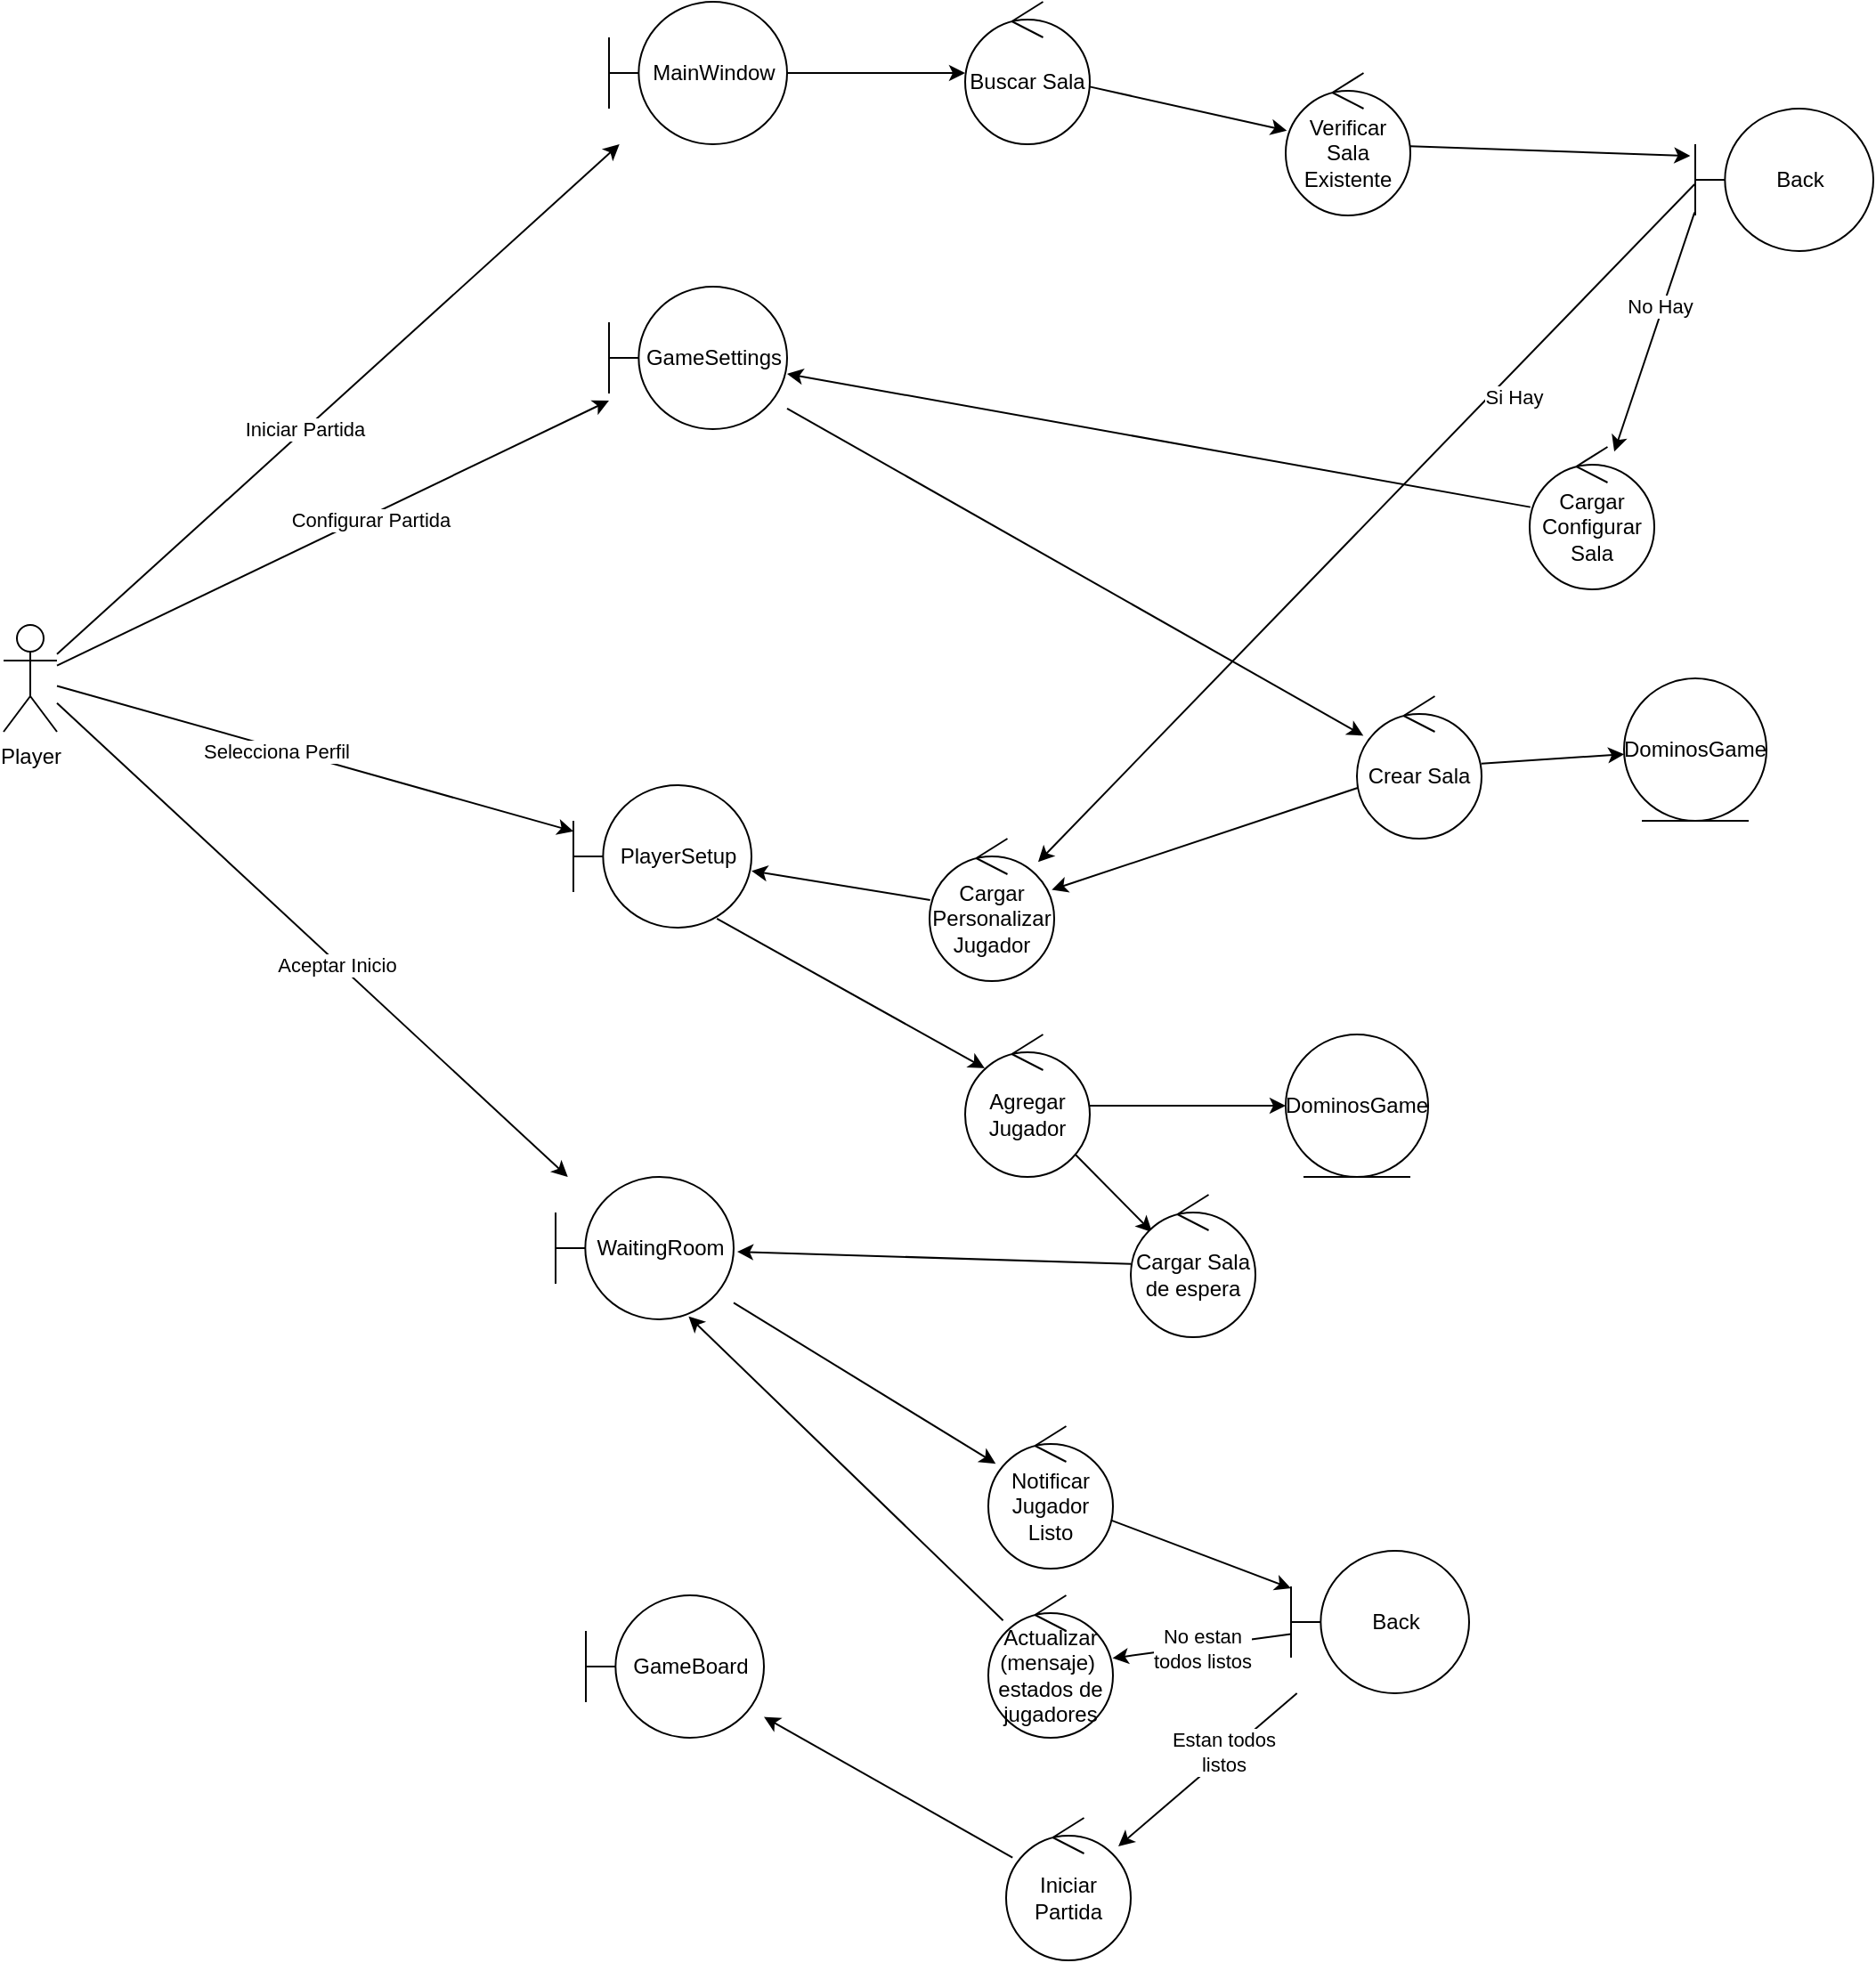 <mxfile version="20.3.0" type="device" pages="3"><diagram id="0Bi7CTRF6GSXaIUtoh6C" name="Robustness"><mxGraphModel dx="1865" dy="641" grid="1" gridSize="10" guides="1" tooltips="1" connect="1" arrows="1" fold="1" page="1" pageScale="1" pageWidth="827" pageHeight="1169" math="0" shadow="0"><root><mxCell id="0"/><mxCell id="1" parent="0"/><mxCell id="qLLj5Q0ZpECmqYYreIh2-20" style="edgeStyle=none;rounded=0;orthogonalLoop=1;jettySize=auto;html=1;" parent="1" source="qLLj5Q0ZpECmqYYreIh2-1" target="qLLj5Q0ZpECmqYYreIh2-2" edge="1"><mxGeometry relative="1" as="geometry"/></mxCell><mxCell id="qLLj5Q0ZpECmqYYreIh2-21" value="Iniciar Partida" style="edgeLabel;html=1;align=center;verticalAlign=middle;resizable=0;points=[];" parent="qLLj5Q0ZpECmqYYreIh2-20" vertex="1" connectable="0"><mxGeometry x="-0.119" y="1" relative="1" as="geometry"><mxPoint as="offset"/></mxGeometry></mxCell><mxCell id="qLLj5Q0ZpECmqYYreIh2-22" style="edgeStyle=none;rounded=0;orthogonalLoop=1;jettySize=auto;html=1;" parent="1" source="qLLj5Q0ZpECmqYYreIh2-1" target="qLLj5Q0ZpECmqYYreIh2-16" edge="1"><mxGeometry relative="1" as="geometry"/></mxCell><mxCell id="qLLj5Q0ZpECmqYYreIh2-23" value="Aceptar Inicio" style="edgeLabel;html=1;align=center;verticalAlign=middle;resizable=0;points=[];" parent="qLLj5Q0ZpECmqYYreIh2-22" vertex="1" connectable="0"><mxGeometry x="0.097" y="-1" relative="1" as="geometry"><mxPoint as="offset"/></mxGeometry></mxCell><mxCell id="qLLj5Q0ZpECmqYYreIh2-39" style="edgeStyle=none;rounded=0;orthogonalLoop=1;jettySize=auto;html=1;" parent="1" source="qLLj5Q0ZpECmqYYreIh2-1" target="qLLj5Q0ZpECmqYYreIh2-37" edge="1"><mxGeometry relative="1" as="geometry"/></mxCell><mxCell id="qLLj5Q0ZpECmqYYreIh2-41" value="Configurar Partida" style="edgeLabel;html=1;align=center;verticalAlign=middle;resizable=0;points=[];" parent="qLLj5Q0ZpECmqYYreIh2-39" vertex="1" connectable="0"><mxGeometry x="0.129" y="-2" relative="1" as="geometry"><mxPoint as="offset"/></mxGeometry></mxCell><mxCell id="qLLj5Q0ZpECmqYYreIh2-50" style="edgeStyle=none;rounded=0;orthogonalLoop=1;jettySize=auto;html=1;" parent="1" source="qLLj5Q0ZpECmqYYreIh2-1" target="qLLj5Q0ZpECmqYYreIh2-47" edge="1"><mxGeometry relative="1" as="geometry"/></mxCell><mxCell id="qLLj5Q0ZpECmqYYreIh2-51" value="Selecciona Perfil" style="edgeLabel;html=1;align=center;verticalAlign=middle;resizable=0;points=[];" parent="qLLj5Q0ZpECmqYYreIh2-50" vertex="1" connectable="0"><mxGeometry x="-0.15" y="-3" relative="1" as="geometry"><mxPoint y="-1" as="offset"/></mxGeometry></mxCell><mxCell id="qLLj5Q0ZpECmqYYreIh2-1" value="Player" style="shape=umlActor;verticalLabelPosition=bottom;verticalAlign=top;html=1;" parent="1" vertex="1"><mxGeometry x="-30" y="440" width="30" height="60" as="geometry"/></mxCell><mxCell id="qLLj5Q0ZpECmqYYreIh2-4" style="edgeStyle=orthogonalEdgeStyle;rounded=0;orthogonalLoop=1;jettySize=auto;html=1;" parent="1" source="qLLj5Q0ZpECmqYYreIh2-2" target="qLLj5Q0ZpECmqYYreIh2-3" edge="1"><mxGeometry relative="1" as="geometry"/></mxCell><mxCell id="qLLj5Q0ZpECmqYYreIh2-2" value="MainWindow" style="shape=umlBoundary;whiteSpace=wrap;html=1;" parent="1" vertex="1"><mxGeometry x="310" y="90" width="100" height="80" as="geometry"/></mxCell><mxCell id="qLLj5Q0ZpECmqYYreIh2-6" style="rounded=0;orthogonalLoop=1;jettySize=auto;html=1;" parent="1" source="qLLj5Q0ZpECmqYYreIh2-3" target="qLLj5Q0ZpECmqYYreIh2-5" edge="1"><mxGeometry relative="1" as="geometry"/></mxCell><mxCell id="qLLj5Q0ZpECmqYYreIh2-3" value="Buscar Sala" style="ellipse;shape=umlControl;whiteSpace=wrap;html=1;" parent="1" vertex="1"><mxGeometry x="510" y="90" width="70" height="80" as="geometry"/></mxCell><mxCell id="qLLj5Q0ZpECmqYYreIh2-9" style="edgeStyle=none;rounded=0;orthogonalLoop=1;jettySize=auto;html=1;exitX=-0.004;exitY=0.729;exitDx=0;exitDy=0;exitPerimeter=0;" parent="1" source="12L7EUgiC9F9qhEWgR2w-1" target="qLLj5Q0ZpECmqYYreIh2-8" edge="1"><mxGeometry relative="1" as="geometry"/></mxCell><mxCell id="qLLj5Q0ZpECmqYYreIh2-10" value="No Hay" style="edgeLabel;html=1;align=center;verticalAlign=middle;resizable=0;points=[];" parent="qLLj5Q0ZpECmqYYreIh2-9" vertex="1" connectable="0"><mxGeometry x="-0.207" y="-2" relative="1" as="geometry"><mxPoint as="offset"/></mxGeometry></mxCell><mxCell id="qLLj5Q0ZpECmqYYreIh2-12" style="edgeStyle=none;rounded=0;orthogonalLoop=1;jettySize=auto;html=1;exitX=-0.004;exitY=0.531;exitDx=0;exitDy=0;exitPerimeter=0;" parent="1" source="12L7EUgiC9F9qhEWgR2w-1" target="qLLj5Q0ZpECmqYYreIh2-15" edge="1"><mxGeometry relative="1" as="geometry"><mxPoint x="624.995" y="368.189" as="targetPoint"/></mxGeometry></mxCell><mxCell id="qLLj5Q0ZpECmqYYreIh2-13" value="Si Hay" style="edgeLabel;html=1;align=center;verticalAlign=middle;resizable=0;points=[];" parent="qLLj5Q0ZpECmqYYreIh2-12" vertex="1" connectable="0"><mxGeometry x="-0.232" y="2" relative="1" as="geometry"><mxPoint x="38" y="-28" as="offset"/></mxGeometry></mxCell><mxCell id="12L7EUgiC9F9qhEWgR2w-2" style="rounded=0;orthogonalLoop=1;jettySize=auto;html=1;entryX=-0.028;entryY=0.332;entryDx=0;entryDy=0;entryPerimeter=0;" parent="1" source="qLLj5Q0ZpECmqYYreIh2-5" target="12L7EUgiC9F9qhEWgR2w-1" edge="1"><mxGeometry relative="1" as="geometry"/></mxCell><mxCell id="qLLj5Q0ZpECmqYYreIh2-5" value="Verificar Sala Existente" style="ellipse;shape=umlControl;whiteSpace=wrap;html=1;" parent="1" vertex="1"><mxGeometry x="690" y="130" width="70" height="80" as="geometry"/></mxCell><mxCell id="qLLj5Q0ZpECmqYYreIh2-38" style="edgeStyle=none;rounded=0;orthogonalLoop=1;jettySize=auto;html=1;" parent="1" source="qLLj5Q0ZpECmqYYreIh2-8" target="qLLj5Q0ZpECmqYYreIh2-37" edge="1"><mxGeometry relative="1" as="geometry"/></mxCell><mxCell id="qLLj5Q0ZpECmqYYreIh2-8" value="Cargar Configurar Sala" style="ellipse;shape=umlControl;whiteSpace=wrap;html=1;" parent="1" vertex="1"><mxGeometry x="827" y="340" width="70" height="80" as="geometry"/></mxCell><mxCell id="qLLj5Q0ZpECmqYYreIh2-18" style="edgeStyle=none;rounded=0;orthogonalLoop=1;jettySize=auto;html=1;" parent="1" source="qLLj5Q0ZpECmqYYreIh2-15" target="qLLj5Q0ZpECmqYYreIh2-47" edge="1"><mxGeometry relative="1" as="geometry"/></mxCell><mxCell id="qLLj5Q0ZpECmqYYreIh2-15" value="Cargar Personalizar Jugador" style="ellipse;shape=umlControl;whiteSpace=wrap;html=1;" parent="1" vertex="1"><mxGeometry x="490" y="560" width="70" height="80" as="geometry"/></mxCell><mxCell id="qLLj5Q0ZpECmqYYreIh2-24" style="edgeStyle=none;rounded=0;orthogonalLoop=1;jettySize=auto;html=1;" parent="1" source="qLLj5Q0ZpECmqYYreIh2-16" target="qLLj5Q0ZpECmqYYreIh2-19" edge="1"><mxGeometry relative="1" as="geometry"/></mxCell><mxCell id="qLLj5Q0ZpECmqYYreIh2-16" value="WaitingRoom" style="shape=umlBoundary;whiteSpace=wrap;html=1;" parent="1" vertex="1"><mxGeometry x="280" y="750" width="100" height="80" as="geometry"/></mxCell><mxCell id="qLLj5Q0ZpECmqYYreIh2-27" style="edgeStyle=none;rounded=0;orthogonalLoop=1;jettySize=auto;html=1;" parent="1" source="qLLj5Q0ZpECmqYYreIh2-19" target="qLLj5Q0ZpECmqYYreIh2-26" edge="1"><mxGeometry relative="1" as="geometry"/></mxCell><mxCell id="qLLj5Q0ZpECmqYYreIh2-19" value="Notificar Jugador Listo" style="ellipse;shape=umlControl;whiteSpace=wrap;html=1;" parent="1" vertex="1"><mxGeometry x="523" y="890" width="70" height="80" as="geometry"/></mxCell><mxCell id="qLLj5Q0ZpECmqYYreIh2-29" style="edgeStyle=none;rounded=0;orthogonalLoop=1;jettySize=auto;html=1;" parent="1" source="qLLj5Q0ZpECmqYYreIh2-26" target="qLLj5Q0ZpECmqYYreIh2-28" edge="1"><mxGeometry relative="1" as="geometry"/></mxCell><mxCell id="qLLj5Q0ZpECmqYYreIh2-30" value="No estan &lt;br&gt;todos listos" style="edgeLabel;html=1;align=center;verticalAlign=middle;resizable=0;points=[];" parent="qLLj5Q0ZpECmqYYreIh2-29" vertex="1" connectable="0"><mxGeometry x="0.202" y="3" relative="1" as="geometry"><mxPoint x="10" y="-3" as="offset"/></mxGeometry></mxCell><mxCell id="qLLj5Q0ZpECmqYYreIh2-32" style="edgeStyle=none;rounded=0;orthogonalLoop=1;jettySize=auto;html=1;" parent="1" source="qLLj5Q0ZpECmqYYreIh2-26" target="qLLj5Q0ZpECmqYYreIh2-31" edge="1"><mxGeometry relative="1" as="geometry"/></mxCell><mxCell id="qLLj5Q0ZpECmqYYreIh2-46" value="Estan todos &lt;br&gt;listos" style="edgeLabel;html=1;align=center;verticalAlign=middle;resizable=0;points=[];" parent="qLLj5Q0ZpECmqYYreIh2-32" vertex="1" connectable="0"><mxGeometry x="-0.203" y="-2" relative="1" as="geometry"><mxPoint as="offset"/></mxGeometry></mxCell><mxCell id="qLLj5Q0ZpECmqYYreIh2-26" value="Back" style="shape=umlBoundary;whiteSpace=wrap;html=1;" parent="1" vertex="1"><mxGeometry x="693" y="960" width="100" height="80" as="geometry"/></mxCell><mxCell id="qLLj5Q0ZpECmqYYreIh2-33" style="edgeStyle=none;rounded=0;orthogonalLoop=1;jettySize=auto;html=1;entryX=0.747;entryY=0.979;entryDx=0;entryDy=0;entryPerimeter=0;" parent="1" source="qLLj5Q0ZpECmqYYreIh2-28" target="qLLj5Q0ZpECmqYYreIh2-16" edge="1"><mxGeometry relative="1" as="geometry"/></mxCell><mxCell id="qLLj5Q0ZpECmqYYreIh2-28" value="Actualizar (mensaje)&amp;nbsp; estados de jugadores" style="ellipse;shape=umlControl;whiteSpace=wrap;html=1;" parent="1" vertex="1"><mxGeometry x="523" y="985" width="70" height="80" as="geometry"/></mxCell><mxCell id="qLLj5Q0ZpECmqYYreIh2-35" style="edgeStyle=none;rounded=0;orthogonalLoop=1;jettySize=auto;html=1;" parent="1" source="qLLj5Q0ZpECmqYYreIh2-31" target="qLLj5Q0ZpECmqYYreIh2-34" edge="1"><mxGeometry relative="1" as="geometry"/></mxCell><mxCell id="qLLj5Q0ZpECmqYYreIh2-31" value="Iniciar Partida" style="ellipse;shape=umlControl;whiteSpace=wrap;html=1;" parent="1" vertex="1"><mxGeometry x="533" y="1110" width="70" height="80" as="geometry"/></mxCell><mxCell id="qLLj5Q0ZpECmqYYreIh2-34" value="GameBoard" style="shape=umlBoundary;whiteSpace=wrap;html=1;" parent="1" vertex="1"><mxGeometry x="297" y="985" width="100" height="80" as="geometry"/></mxCell><mxCell id="qLLj5Q0ZpECmqYYreIh2-44" style="edgeStyle=none;rounded=0;orthogonalLoop=1;jettySize=auto;html=1;" parent="1" source="qLLj5Q0ZpECmqYYreIh2-37" target="qLLj5Q0ZpECmqYYreIh2-42" edge="1"><mxGeometry relative="1" as="geometry"/></mxCell><mxCell id="qLLj5Q0ZpECmqYYreIh2-37" value="GameSettings" style="shape=umlBoundary;whiteSpace=wrap;html=1;" parent="1" vertex="1"><mxGeometry x="310" y="250" width="100" height="80" as="geometry"/></mxCell><mxCell id="qLLj5Q0ZpECmqYYreIh2-45" style="edgeStyle=none;rounded=0;orthogonalLoop=1;jettySize=auto;html=1;" parent="1" source="qLLj5Q0ZpECmqYYreIh2-42" target="qLLj5Q0ZpECmqYYreIh2-15" edge="1"><mxGeometry relative="1" as="geometry"/></mxCell><mxCell id="12L7EUgiC9F9qhEWgR2w-4" style="edgeStyle=none;rounded=0;orthogonalLoop=1;jettySize=auto;html=1;" parent="1" source="qLLj5Q0ZpECmqYYreIh2-42" target="12L7EUgiC9F9qhEWgR2w-3" edge="1"><mxGeometry relative="1" as="geometry"/></mxCell><mxCell id="qLLj5Q0ZpECmqYYreIh2-42" value="Crear Sala" style="ellipse;shape=umlControl;whiteSpace=wrap;html=1;" parent="1" vertex="1"><mxGeometry x="730" y="480" width="70" height="80" as="geometry"/></mxCell><mxCell id="12L7EUgiC9F9qhEWgR2w-5" style="edgeStyle=none;rounded=0;orthogonalLoop=1;jettySize=auto;html=1;exitX=0.806;exitY=0.936;exitDx=0;exitDy=0;exitPerimeter=0;entryX=0.157;entryY=0.237;entryDx=0;entryDy=0;entryPerimeter=0;" parent="1" source="qLLj5Q0ZpECmqYYreIh2-47" target="qLLj5Q0ZpECmqYYreIh2-49" edge="1"><mxGeometry relative="1" as="geometry"/></mxCell><mxCell id="qLLj5Q0ZpECmqYYreIh2-47" value="PlayerSetup" style="shape=umlBoundary;whiteSpace=wrap;html=1;" parent="1" vertex="1"><mxGeometry x="290" y="530" width="100" height="80" as="geometry"/></mxCell><mxCell id="12L7EUgiC9F9qhEWgR2w-8" style="edgeStyle=none;rounded=0;orthogonalLoop=1;jettySize=auto;html=1;" parent="1" source="qLLj5Q0ZpECmqYYreIh2-49" target="12L7EUgiC9F9qhEWgR2w-7" edge="1"><mxGeometry relative="1" as="geometry"/></mxCell><mxCell id="12L7EUgiC9F9qhEWgR2w-14" style="edgeStyle=none;rounded=0;orthogonalLoop=1;jettySize=auto;html=1;entryX=0.171;entryY=0.263;entryDx=0;entryDy=0;entryPerimeter=0;" parent="1" source="qLLj5Q0ZpECmqYYreIh2-49" target="12L7EUgiC9F9qhEWgR2w-13" edge="1"><mxGeometry relative="1" as="geometry"/></mxCell><mxCell id="qLLj5Q0ZpECmqYYreIh2-49" value="Agregar Jugador" style="ellipse;shape=umlControl;whiteSpace=wrap;html=1;" parent="1" vertex="1"><mxGeometry x="510" y="670" width="70" height="80" as="geometry"/></mxCell><mxCell id="12L7EUgiC9F9qhEWgR2w-1" value="Back" style="shape=umlBoundary;whiteSpace=wrap;html=1;" parent="1" vertex="1"><mxGeometry x="920" y="150" width="100" height="80" as="geometry"/></mxCell><mxCell id="12L7EUgiC9F9qhEWgR2w-3" value="DominosGame" style="ellipse;shape=umlEntity;whiteSpace=wrap;html=1;" parent="1" vertex="1"><mxGeometry x="880" y="470" width="80" height="80" as="geometry"/></mxCell><mxCell id="12L7EUgiC9F9qhEWgR2w-7" value="DominosGame" style="ellipse;shape=umlEntity;whiteSpace=wrap;html=1;" parent="1" vertex="1"><mxGeometry x="690" y="670" width="80" height="80" as="geometry"/></mxCell><mxCell id="12L7EUgiC9F9qhEWgR2w-15" style="edgeStyle=none;rounded=0;orthogonalLoop=1;jettySize=auto;html=1;entryX=1.02;entryY=0.525;entryDx=0;entryDy=0;entryPerimeter=0;" parent="1" source="12L7EUgiC9F9qhEWgR2w-13" target="qLLj5Q0ZpECmqYYreIh2-16" edge="1"><mxGeometry relative="1" as="geometry"/></mxCell><mxCell id="12L7EUgiC9F9qhEWgR2w-13" value="Cargar Sala de espera" style="ellipse;shape=umlControl;whiteSpace=wrap;html=1;" parent="1" vertex="1"><mxGeometry x="603" y="760" width="70" height="80" as="geometry"/></mxCell></root></mxGraphModel></diagram><diagram id="LcrK1n9GMQ9dFjFgRrqy" name="Sequence"><mxGraphModel dx="2048" dy="754" grid="1" gridSize="10" guides="1" tooltips="1" connect="1" arrows="1" fold="1" page="1" pageScale="1" pageWidth="827" pageHeight="1169" math="0" shadow="0"><root><mxCell id="0"/><mxCell id="1" parent="0"/><mxCell id="yrjRkHcXBA2iVyuiER8K-2" value="Player" style="shape=umlLifeline;participant=umlActor;perimeter=lifelinePerimeter;whiteSpace=wrap;html=1;container=1;collapsible=0;recursiveResize=0;verticalAlign=top;spacingTop=36;outlineConnect=0;" parent="1" vertex="1"><mxGeometry x="150" y="200" width="20" height="1220" as="geometry"/></mxCell><mxCell id="bK1miiqYcinVP7si-JW_-10" value="" style="html=1;points=[];perimeter=orthogonalPerimeter;" parent="yrjRkHcXBA2iVyuiER8K-2" vertex="1"><mxGeometry x="5" y="80" width="10" height="1050" as="geometry"/></mxCell><mxCell id="yrjRkHcXBA2iVyuiER8K-3" value="GUI" style="shape=umlLifeline;perimeter=lifelinePerimeter;whiteSpace=wrap;html=1;container=1;collapsible=0;recursiveResize=0;outlineConnect=0;" parent="1" vertex="1"><mxGeometry x="364" y="200" width="100" height="1280" as="geometry"/></mxCell><mxCell id="8Mfl2QAm0J1KywE6vaEX-1" value="" style="html=1;points=[];perimeter=orthogonalPerimeter;" parent="yrjRkHcXBA2iVyuiER8K-3" vertex="1"><mxGeometry x="45" y="80" width="10" height="1180" as="geometry"/></mxCell><mxCell id="9kB67B1A2491HjJSlRl9-5" value="" style="html=1;verticalAlign=bottom;endArrow=block;rounded=0;entryX=-0.01;entryY=0.001;entryDx=0;entryDy=0;entryPerimeter=0;" edge="1" parent="yrjRkHcXBA2iVyuiER8K-3"><mxGeometry width="80" relative="1" as="geometry"><mxPoint x="55" y="990" as="sourcePoint"/><mxPoint x="239.9" y="990.21" as="targetPoint"/></mxGeometry></mxCell><mxCell id="9kB67B1A2491HjJSlRl9-6" value="toggleReadyStatus()" style="edgeLabel;html=1;align=center;verticalAlign=middle;resizable=0;points=[];" vertex="1" connectable="0" parent="9kB67B1A2491HjJSlRl9-5"><mxGeometry x="-0.113" relative="1" as="geometry"><mxPoint x="8" y="-10" as="offset"/></mxGeometry></mxCell><mxCell id="9kB67B1A2491HjJSlRl9-23" value="" style="html=1;points=[];perimeter=orthogonalPerimeter;" vertex="1" parent="yrjRkHcXBA2iVyuiER8K-3"><mxGeometry x="51" y="1130" width="10" height="70" as="geometry"/></mxCell><mxCell id="9kB67B1A2491HjJSlRl9-24" value="displayBoardView()" style="edgeStyle=orthogonalEdgeStyle;html=1;align=left;spacingLeft=2;endArrow=block;rounded=0;entryX=1;entryY=0;" edge="1" target="9kB67B1A2491HjJSlRl9-23" parent="yrjRkHcXBA2iVyuiER8K-3"><mxGeometry relative="1" as="geometry"><mxPoint x="56" y="1110" as="sourcePoint"/><Array as="points"><mxPoint x="86" y="1110"/></Array></mxGeometry></mxCell><mxCell id="8Mfl2QAm0J1KywE6vaEX-2" value="" style="html=1;verticalAlign=bottom;startArrow=oval;endArrow=block;startSize=8;rounded=0;entryX=0.1;entryY=0.038;entryDx=0;entryDy=0;entryPerimeter=0;" parent="1" edge="1"><mxGeometry relative="1" as="geometry"><mxPoint x="160.024" y="290.84" as="sourcePoint"/><mxPoint x="410.0" y="290.84" as="targetPoint"/></mxGeometry></mxCell><mxCell id="8Mfl2QAm0J1KywE6vaEX-3" value="Presenter" style="shape=umlLifeline;perimeter=lifelinePerimeter;whiteSpace=wrap;html=1;container=1;collapsible=0;recursiveResize=0;outlineConnect=0;" parent="1" vertex="1"><mxGeometry x="560" y="200" width="100" height="1290" as="geometry"/></mxCell><mxCell id="8Mfl2QAm0J1KywE6vaEX-4" value="" style="html=1;points=[];perimeter=orthogonalPerimeter;" parent="8Mfl2QAm0J1KywE6vaEX-3" vertex="1"><mxGeometry x="45" y="100" width="10" height="520" as="geometry"/></mxCell><mxCell id="uLCw17-3PaXM2geW4KJQ-1" value="" style="html=1;points=[];perimeter=orthogonalPerimeter;" parent="8Mfl2QAm0J1KywE6vaEX-3" vertex="1"><mxGeometry x="50" y="245" width="10" height="40" as="geometry"/></mxCell><mxCell id="uLCw17-3PaXM2geW4KJQ-2" value="getTieneJugadores(dominoGame)" style="edgeStyle=orthogonalEdgeStyle;html=1;align=left;spacingLeft=2;endArrow=block;rounded=0;entryX=1;entryY=0;" parent="8Mfl2QAm0J1KywE6vaEX-3" target="uLCw17-3PaXM2geW4KJQ-1" edge="1"><mxGeometry relative="1" as="geometry"><mxPoint x="55" y="225" as="sourcePoint"/><Array as="points"><mxPoint x="85" y="225"/></Array></mxGeometry></mxCell><mxCell id="jvDEliKysk0p1YUfKdS2-2" value="" style="html=1;points=[];perimeter=orthogonalPerimeter;" parent="8Mfl2QAm0J1KywE6vaEX-3" vertex="1"><mxGeometry x="45" y="650" width="10" height="190" as="geometry"/></mxCell><mxCell id="jvDEliKysk0p1YUfKdS2-6" value="" style="html=1;verticalAlign=bottom;endArrow=block;rounded=0;entryX=-0.076;entryY=0.01;entryDx=0;entryDy=0;entryPerimeter=0;" parent="8Mfl2QAm0J1KywE6vaEX-3" edge="1"><mxGeometry width="80" relative="1" as="geometry"><mxPoint x="55" y="670.0" as="sourcePoint"/><mxPoint x="234.24" y="670.0" as="targetPoint"/></mxGeometry></mxCell><mxCell id="jvDEliKysk0p1YUfKdS2-7" value="createPlayer(player)" style="edgeLabel;html=1;align=center;verticalAlign=middle;resizable=0;points=[];" parent="jvDEliKysk0p1YUfKdS2-6" vertex="1" connectable="0"><mxGeometry x="-0.113" relative="1" as="geometry"><mxPoint x="8" y="-10" as="offset"/></mxGeometry></mxCell><mxCell id="9kB67B1A2491HjJSlRl9-2" value="" style="html=1;points=[];perimeter=orthogonalPerimeter;" vertex="1" parent="8Mfl2QAm0J1KywE6vaEX-3"><mxGeometry x="45" y="980" width="10" height="40" as="geometry"/></mxCell><mxCell id="8Mfl2QAm0J1KywE6vaEX-5" value="" style="html=1;verticalAlign=bottom;endArrow=block;rounded=0;entryX=-0.01;entryY=0.001;entryDx=0;entryDy=0;entryPerimeter=0;" parent="1" target="8Mfl2QAm0J1KywE6vaEX-4" edge="1"><mxGeometry width="80" relative="1" as="geometry"><mxPoint x="420" y="300" as="sourcePoint"/><mxPoint x="570" y="310" as="targetPoint"/></mxGeometry></mxCell><mxCell id="8Mfl2QAm0J1KywE6vaEX-8" value="createDominoGame()" style="edgeLabel;html=1;align=center;verticalAlign=middle;resizable=0;points=[];" parent="8Mfl2QAm0J1KywE6vaEX-5" vertex="1" connectable="0"><mxGeometry x="-0.113" relative="1" as="geometry"><mxPoint x="8" y="-10" as="offset"/></mxGeometry></mxCell><mxCell id="8Mfl2QAm0J1KywE6vaEX-6" value="&lt;span style=&quot;font-size: 11px; background-color: rgb(255, 255, 255);&quot;&gt;btnCrearPartidaActionPerformed()&lt;/span&gt;" style="text;html=1;align=center;verticalAlign=middle;resizable=0;points=[];autosize=1;strokeColor=none;fillColor=none;" parent="1" vertex="1"><mxGeometry x="185" y="260" width="190" height="30" as="geometry"/></mxCell><mxCell id="rXYHfUGQXYF6NUwqy_eY-1" value="Model" style="shape=umlLifeline;perimeter=lifelinePerimeter;whiteSpace=wrap;html=1;container=1;collapsible=0;recursiveResize=0;outlineConnect=0;" parent="1" vertex="1"><mxGeometry x="750" y="200" width="100" height="1260" as="geometry"/></mxCell><mxCell id="rXYHfUGQXYF6NUwqy_eY-2" value="" style="html=1;points=[];perimeter=orthogonalPerimeter;" parent="rXYHfUGQXYF6NUwqy_eY-1" vertex="1"><mxGeometry x="45" y="120" width="10" height="100" as="geometry"/></mxCell><mxCell id="jvDEliKysk0p1YUfKdS2-5" value="" style="html=1;points=[];perimeter=orthogonalPerimeter;" parent="rXYHfUGQXYF6NUwqy_eY-1" vertex="1"><mxGeometry x="45" y="670" width="10" height="40" as="geometry"/></mxCell><mxCell id="9kB67B1A2491HjJSlRl9-7" value="" style="html=1;points=[];perimeter=orthogonalPerimeter;" vertex="1" parent="rXYHfUGQXYF6NUwqy_eY-1"><mxGeometry x="45" y="990" width="10" height="40" as="geometry"/></mxCell><mxCell id="rXYHfUGQXYF6NUwqy_eY-3" value="" style="html=1;verticalAlign=bottom;endArrow=block;rounded=0;entryX=-0.076;entryY=0.01;entryDx=0;entryDy=0;entryPerimeter=0;" parent="1" source="8Mfl2QAm0J1KywE6vaEX-4" target="rXYHfUGQXYF6NUwqy_eY-2" edge="1"><mxGeometry width="80" relative="1" as="geometry"><mxPoint x="620" y="321" as="sourcePoint"/><mxPoint x="910" y="330" as="targetPoint"/></mxGeometry></mxCell><mxCell id="rXYHfUGQXYF6NUwqy_eY-4" value="createDominoGame()" style="edgeLabel;html=1;align=center;verticalAlign=middle;resizable=0;points=[];" parent="rXYHfUGQXYF6NUwqy_eY-3" vertex="1" connectable="0"><mxGeometry x="-0.113" relative="1" as="geometry"><mxPoint x="8" y="-10" as="offset"/></mxGeometry></mxCell><mxCell id="bK1miiqYcinVP7si-JW_-1" value="DominoGame" style="shape=umlLifeline;perimeter=lifelinePerimeter;whiteSpace=wrap;html=1;container=1;collapsible=0;recursiveResize=0;outlineConnect=0;" parent="1" vertex="1"><mxGeometry x="970" y="200" width="100" height="1190" as="geometry"/></mxCell><mxCell id="bK1miiqYcinVP7si-JW_-2" value="" style="html=1;points=[];perimeter=orthogonalPerimeter;" parent="bK1miiqYcinVP7si-JW_-1" vertex="1"><mxGeometry x="45" y="130" width="10" height="80" as="geometry"/></mxCell><mxCell id="bK1miiqYcinVP7si-JW_-6" value="" style="html=1;points=[];perimeter=orthogonalPerimeter;" parent="bK1miiqYcinVP7si-JW_-1" vertex="1"><mxGeometry x="50" y="160" width="10" height="40" as="geometry"/></mxCell><mxCell id="bK1miiqYcinVP7si-JW_-7" value="getInstance()" style="edgeStyle=orthogonalEdgeStyle;html=1;align=left;spacingLeft=2;endArrow=block;rounded=0;entryX=1;entryY=0;" parent="bK1miiqYcinVP7si-JW_-1" target="bK1miiqYcinVP7si-JW_-6" edge="1"><mxGeometry relative="1" as="geometry"><mxPoint x="55" y="140" as="sourcePoint"/><Array as="points"><mxPoint x="85" y="140"/></Array></mxGeometry></mxCell><mxCell id="1Dmcyc26xTFTCTDIIKyx-1" value="" style="html=1;points=[];perimeter=orthogonalPerimeter;" parent="bK1miiqYcinVP7si-JW_-1" vertex="1"><mxGeometry x="45" y="690" width="10" height="50" as="geometry"/></mxCell><mxCell id="bK1miiqYcinVP7si-JW_-3" value="" style="html=1;verticalAlign=bottom;endArrow=block;rounded=0;entryX=0;entryY=0.023;entryDx=0;entryDy=0;entryPerimeter=0;" parent="1" source="rXYHfUGQXYF6NUwqy_eY-2" target="bK1miiqYcinVP7si-JW_-2" edge="1"><mxGeometry width="80" relative="1" as="geometry"><mxPoint x="810" y="332" as="sourcePoint"/><mxPoint x="1000" y="340" as="targetPoint"/></mxGeometry></mxCell><mxCell id="bK1miiqYcinVP7si-JW_-4" value="crearPartida()" style="edgeLabel;html=1;align=center;verticalAlign=middle;resizable=0;points=[];" parent="bK1miiqYcinVP7si-JW_-3" vertex="1" connectable="0"><mxGeometry x="-0.113" relative="1" as="geometry"><mxPoint x="8" y="-10" as="offset"/></mxGeometry></mxCell><mxCell id="bK1miiqYcinVP7si-JW_-8" value="dominoGame" style="html=1;verticalAlign=bottom;endArrow=open;dashed=1;endSize=8;rounded=0;entryX=0.92;entryY=0.862;entryDx=0;entryDy=0;entryPerimeter=0;exitX=-0.16;exitY=0.958;exitDx=0;exitDy=0;exitPerimeter=0;" parent="1" edge="1"><mxGeometry relative="1" as="geometry"><mxPoint x="1013.4" y="403.64" as="sourcePoint"/><mxPoint x="804.2" y="403.2" as="targetPoint"/></mxGeometry></mxCell><mxCell id="bK1miiqYcinVP7si-JW_-9" value="dominoGame" style="html=1;verticalAlign=bottom;endArrow=open;dashed=1;endSize=8;rounded=0;" parent="1" source="rXYHfUGQXYF6NUwqy_eY-1" edge="1"><mxGeometry relative="1" as="geometry"><mxPoint x="764.9" y="410" as="sourcePoint"/><mxPoint x="620" y="410" as="targetPoint"/></mxGeometry></mxCell><mxCell id="uLCw17-3PaXM2geW4KJQ-4" value="alt" style="shape=umlFrame;whiteSpace=wrap;html=1;" parent="1" vertex="1"><mxGeometry x="260" y="510" width="380" height="290" as="geometry"/></mxCell><mxCell id="uLCw17-3PaXM2geW4KJQ-5" value="tieneJugadores" style="html=1;verticalAlign=bottom;endArrow=open;dashed=1;endSize=8;rounded=0;" parent="1" edge="1"><mxGeometry relative="1" as="geometry"><mxPoint x="602.36" y="500" as="sourcePoint"/><mxPoint x="419" y="500" as="targetPoint"/></mxGeometry></mxCell><mxCell id="uLCw17-3PaXM2geW4KJQ-7" value="" style="line;strokeWidth=1;fillColor=none;align=left;verticalAlign=middle;spacingTop=-1;spacingLeft=3;spacingRight=3;rotatable=0;labelPosition=right;points=[];portConstraint=eastwest;strokeColor=inherit;" parent="1" vertex="1"><mxGeometry x="260" y="640" width="370" height="8" as="geometry"/></mxCell><mxCell id="uLCw17-3PaXM2geW4KJQ-10" value="tieneJugadores == false" style="text;html=1;align=center;verticalAlign=middle;resizable=0;points=[];autosize=1;strokeColor=none;fillColor=none;" parent="1" vertex="1"><mxGeometry x="260" y="540" width="150" height="30" as="geometry"/></mxCell><mxCell id="uLCw17-3PaXM2geW4KJQ-12" value="displayConfigurationPanel()" style="edgeStyle=orthogonalEdgeStyle;html=1;align=left;spacingLeft=2;endArrow=block;rounded=0;entryX=1;entryY=0;" parent="1" edge="1" source="8Mfl2QAm0J1KywE6vaEX-4"><mxGeometry x="0.381" y="20" relative="1" as="geometry"><mxPoint x="419" y="530" as="sourcePoint"/><Array as="points"><mxPoint x="490" y="550"/><mxPoint x="490" y="550"/></Array><mxPoint x="424" y="550" as="targetPoint"/><mxPoint as="offset"/></mxGeometry></mxCell><mxCell id="uLCw17-3PaXM2geW4KJQ-13" value="mostrar frame configuraciones" style="html=1;verticalAlign=bottom;endArrow=open;dashed=1;endSize=8;rounded=0;" parent="1" edge="1"><mxGeometry relative="1" as="geometry"><mxPoint x="414.0" y="614.76" as="sourcePoint"/><mxPoint x="170" y="615" as="targetPoint"/></mxGeometry></mxCell><mxCell id="uLCw17-3PaXM2geW4KJQ-16" value="displayAvatarsPanel()" style="edgeStyle=orthogonalEdgeStyle;html=1;align=left;spacingLeft=2;endArrow=block;rounded=0;entryX=1;entryY=0;" parent="1" edge="1" source="8Mfl2QAm0J1KywE6vaEX-4"><mxGeometry x="0.271" y="16" relative="1" as="geometry"><mxPoint x="419" y="674" as="sourcePoint"/><Array as="points"><mxPoint x="490" y="694"/><mxPoint x="490" y="694"/></Array><mxPoint x="424" y="694" as="targetPoint"/><mxPoint as="offset"/></mxGeometry></mxCell><mxCell id="uLCw17-3PaXM2geW4KJQ-17" value="mostrar personalizar jugador" style="html=1;verticalAlign=bottom;endArrow=open;dashed=1;endSize=8;rounded=0;entryX=0.943;entryY=0.672;entryDx=0;entryDy=0;entryPerimeter=0;" parent="1" edge="1"><mxGeometry relative="1" as="geometry"><mxPoint x="413.57" y="750.0" as="sourcePoint"/><mxPoint x="164.0" y="751.24" as="targetPoint"/></mxGeometry></mxCell><mxCell id="jvDEliKysk0p1YUfKdS2-1" value="btnAceptarPersonalizacion()" style="html=1;verticalAlign=bottom;endArrow=block;rounded=0;entryX=-0.314;entryY=0.824;entryDx=0;entryDy=0;entryPerimeter=0;" parent="1" edge="1"><mxGeometry width="80" relative="1" as="geometry"><mxPoint x="164.024" y="842.8" as="sourcePoint"/><mxPoint x="409.86" y="842.8" as="targetPoint"/></mxGeometry></mxCell><mxCell id="jvDEliKysk0p1YUfKdS2-3" value="" style="html=1;verticalAlign=bottom;endArrow=block;rounded=0;entryX=-0.01;entryY=0.001;entryDx=0;entryDy=0;entryPerimeter=0;" parent="1" edge="1"><mxGeometry width="80" relative="1" as="geometry"><mxPoint x="420" y="858" as="sourcePoint"/><mxPoint x="604.9" y="858.21" as="targetPoint"/></mxGeometry></mxCell><mxCell id="jvDEliKysk0p1YUfKdS2-4" value="createPlayer(player)" style="edgeLabel;html=1;align=center;verticalAlign=middle;resizable=0;points=[];" parent="jvDEliKysk0p1YUfKdS2-3" vertex="1" connectable="0"><mxGeometry x="-0.113" relative="1" as="geometry"><mxPoint x="8" y="-10" as="offset"/></mxGeometry></mxCell><mxCell id="1Dmcyc26xTFTCTDIIKyx-2" value="" style="html=1;verticalAlign=bottom;endArrow=block;rounded=0;entryX=0;entryY=0.023;entryDx=0;entryDy=0;entryPerimeter=0;" parent="1" edge="1"><mxGeometry width="80" relative="1" as="geometry"><mxPoint x="805" y="889.0" as="sourcePoint"/><mxPoint x="1015" y="889.0" as="targetPoint"/></mxGeometry></mxCell><mxCell id="1Dmcyc26xTFTCTDIIKyx-3" value="createPlayer(player)" style="edgeLabel;html=1;align=center;verticalAlign=middle;resizable=0;points=[];" parent="1Dmcyc26xTFTCTDIIKyx-2" vertex="1" connectable="0"><mxGeometry x="-0.113" relative="1" as="geometry"><mxPoint x="8" y="-10" as="offset"/></mxGeometry></mxCell><mxCell id="SsKBuhIrtWS5T3bm6jAQ-5" value="cargar sala espera" style="html=1;verticalAlign=bottom;endArrow=open;dashed=1;endSize=8;rounded=0;entryX=0.943;entryY=0.672;entryDx=0;entryDy=0;entryPerimeter=0;" parent="1" edge="1"><mxGeometry relative="1" as="geometry"><mxPoint x="414.0" y="1070" as="sourcePoint"/><mxPoint x="164.43" y="1071.24" as="targetPoint"/></mxGeometry></mxCell><mxCell id="O93-oV7_fvBejZnO9iGX-1" value="Hay varias ventanas&lt;br&gt;getTieneJugadores deberia ser llamado al model&lt;br&gt;Del robustez, falta lo de notificar jugador listo&lt;br&gt;" style="whiteSpace=wrap;html=1;shape=mxgraph.basic.document;align=left;" parent="1" vertex="1"><mxGeometry x="-320" y="790" width="320" height="130" as="geometry"/></mxCell><mxCell id="SsKBuhIrtWS5T3bm6jAQ-4" value="displayLobbyPanel()" style="edgeStyle=orthogonalEdgeStyle;html=1;align=left;spacingLeft=2;endArrow=block;rounded=0;entryX=1;entryY=0;" parent="1" edge="1" source="jvDEliKysk0p1YUfKdS2-2"><mxGeometry x="0.16" y="10" relative="1" as="geometry"><mxPoint x="419" y="990" as="sourcePoint"/><Array as="points"><mxPoint x="480" y="1010"/><mxPoint x="480" y="1010"/></Array><mxPoint x="424" y="1010" as="targetPoint"/><mxPoint as="offset"/></mxGeometry></mxCell><mxCell id="9kB67B1A2491HjJSlRl9-1" value="btnPlayerReady()" style="html=1;verticalAlign=bottom;endArrow=block;rounded=0;entryX=-0.314;entryY=0.824;entryDx=0;entryDy=0;entryPerimeter=0;" edge="1" parent="1"><mxGeometry width="80" relative="1" as="geometry"><mxPoint x="164.164" y="1160" as="sourcePoint"/><mxPoint x="410.0" y="1160" as="targetPoint"/></mxGeometry></mxCell><mxCell id="9kB67B1A2491HjJSlRl9-8" value="" style="html=1;verticalAlign=bottom;endArrow=block;rounded=0;entryX=-0.076;entryY=0.01;entryDx=0;entryDy=0;entryPerimeter=0;" edge="1" parent="1"><mxGeometry width="80" relative="1" as="geometry"><mxPoint x="616" y="1200" as="sourcePoint"/><mxPoint x="795.24" y="1200" as="targetPoint"/></mxGeometry></mxCell><mxCell id="9kB67B1A2491HjJSlRl9-9" value="toggleReadyStatus()" style="edgeLabel;html=1;align=center;verticalAlign=middle;resizable=0;points=[];" vertex="1" connectable="0" parent="9kB67B1A2491HjJSlRl9-8"><mxGeometry x="-0.113" relative="1" as="geometry"><mxPoint x="8" y="-10" as="offset"/></mxGeometry></mxCell><mxCell id="9kB67B1A2491HjJSlRl9-17" value="" style="html=1;verticalAlign=bottom;endArrow=block;rounded=0;entryX=-0.01;entryY=0.001;entryDx=0;entryDy=0;entryPerimeter=0;" edge="1" parent="1"><mxGeometry width="80" relative="1" as="geometry"><mxPoint x="420" y="1280" as="sourcePoint"/><mxPoint x="604.9" y="1280.21" as="targetPoint"/></mxGeometry></mxCell><mxCell id="9kB67B1A2491HjJSlRl9-18" value="notifyPlayers()" style="edgeLabel;html=1;align=center;verticalAlign=middle;resizable=0;points=[];" vertex="1" connectable="0" parent="9kB67B1A2491HjJSlRl9-17"><mxGeometry x="-0.113" relative="1" as="geometry"><mxPoint x="8" y="-10" as="offset"/></mxGeometry></mxCell><mxCell id="9kB67B1A2491HjJSlRl9-19" value="" style="html=1;points=[];perimeter=orthogonalPerimeter;" vertex="1" parent="1"><mxGeometry x="606" y="1270" width="10" height="40" as="geometry"/></mxCell><mxCell id="9kB67B1A2491HjJSlRl9-20" value="" style="html=1;points=[];perimeter=orthogonalPerimeter;" vertex="1" parent="1"><mxGeometry x="796" y="1280" width="10" height="40" as="geometry"/></mxCell><mxCell id="9kB67B1A2491HjJSlRl9-21" value="" style="html=1;verticalAlign=bottom;endArrow=block;rounded=0;entryX=-0.076;entryY=0.01;entryDx=0;entryDy=0;entryPerimeter=0;" edge="1" parent="1"><mxGeometry width="80" relative="1" as="geometry"><mxPoint x="617" y="1290" as="sourcePoint"/><mxPoint x="796.24" y="1290" as="targetPoint"/></mxGeometry></mxCell><mxCell id="9kB67B1A2491HjJSlRl9-22" value="notifyPlayers()" style="edgeLabel;html=1;align=center;verticalAlign=middle;resizable=0;points=[];" vertex="1" connectable="0" parent="9kB67B1A2491HjJSlRl9-21"><mxGeometry x="-0.113" relative="1" as="geometry"><mxPoint x="8" y="-10" as="offset"/></mxGeometry></mxCell><mxCell id="9kB67B1A2491HjJSlRl9-25" value="" style="html=1;verticalAlign=bottom;endArrow=block;rounded=0;entryX=-0.01;entryY=0.001;entryDx=0;entryDy=0;entryPerimeter=0;" edge="1" parent="1"><mxGeometry width="80" relative="1" as="geometry"><mxPoint x="420" y="1360" as="sourcePoint"/><mxPoint x="604.9" y="1360.21" as="targetPoint"/></mxGeometry></mxCell><mxCell id="9kB67B1A2491HjJSlRl9-26" value="onGameReadyButton()" style="edgeLabel;html=1;align=center;verticalAlign=middle;resizable=0;points=[];" vertex="1" connectable="0" parent="9kB67B1A2491HjJSlRl9-25"><mxGeometry x="-0.113" relative="1" as="geometry"><mxPoint x="8" y="-10" as="offset"/></mxGeometry></mxCell><mxCell id="9kB67B1A2491HjJSlRl9-27" value="" style="html=1;points=[];perimeter=orthogonalPerimeter;" vertex="1" parent="1"><mxGeometry x="606" y="1350" width="10" height="80" as="geometry"/></mxCell><mxCell id="9kB67B1A2491HjJSlRl9-28" value="close()" style="edgeStyle=orthogonalEdgeStyle;html=1;align=left;spacingLeft=2;endArrow=block;rounded=0;entryX=1;entryY=0;" edge="1" parent="1"><mxGeometry x="0.359" y="10" relative="1" as="geometry"><mxPoint x="603" y="1410" as="sourcePoint"/><Array as="points"><mxPoint x="478" y="1410"/><mxPoint x="478" y="1410"/></Array><mxPoint x="422" y="1410" as="targetPoint"/><mxPoint as="offset"/></mxGeometry></mxCell></root></mxGraphModel></diagram><diagram id="hVMQQPi0Xbxj8_ro80MI" name="SequenceV2"><mxGraphModel dx="3160" dy="1904" grid="1" gridSize="10" guides="1" tooltips="1" connect="1" arrows="1" fold="1" page="1" pageScale="1" pageWidth="827" pageHeight="1169" math="0" shadow="0"><root><mxCell id="0"/><mxCell id="1" parent="0"/><mxCell id="cX41cuKIiE9oKPb4CBzK-1" value="Player" style="shape=umlLifeline;participant=umlActor;perimeter=lifelinePerimeter;whiteSpace=wrap;html=1;container=1;collapsible=0;recursiveResize=0;verticalAlign=top;spacingTop=36;outlineConnect=0;" vertex="1" parent="1"><mxGeometry x="150" y="200" width="20" height="1310" as="geometry"/></mxCell><mxCell id="cX41cuKIiE9oKPb4CBzK-2" value="" style="html=1;points=[];perimeter=orthogonalPerimeter;" vertex="1" parent="cX41cuKIiE9oKPb4CBzK-1"><mxGeometry x="5" y="80" width="10" height="1180" as="geometry"/></mxCell><mxCell id="cX41cuKIiE9oKPb4CBzK-3" value="FrmMainMenu" style="shape=umlLifeline;perimeter=lifelinePerimeter;whiteSpace=wrap;html=1;container=1;collapsible=0;recursiveResize=0;outlineConnect=0;" vertex="1" parent="1"><mxGeometry x="364" y="200" width="100" height="1310" as="geometry"/></mxCell><mxCell id="8lvbzWtICY0Tgu5oY_GZ-2" value="" style="html=1;points=[];perimeter=orthogonalPerimeter;" vertex="1" parent="cX41cuKIiE9oKPb4CBzK-3"><mxGeometry x="45" y="90" width="10" height="40" as="geometry"/></mxCell><mxCell id="cX41cuKIiE9oKPb4CBzK-8" value="Presenter" style="shape=umlLifeline;perimeter=lifelinePerimeter;whiteSpace=wrap;html=1;container=1;collapsible=0;recursiveResize=0;outlineConnect=0;" vertex="1" parent="1"><mxGeometry x="1260" y="200" width="100" height="1310" as="geometry"/></mxCell><mxCell id="ud6sD2tBb-NTgQ3f1KQ2-1" value="" style="html=1;points=[];perimeter=orthogonalPerimeter;" vertex="1" parent="cX41cuKIiE9oKPb4CBzK-8"><mxGeometry x="45" y="120" width="10" height="130" as="geometry"/></mxCell><mxCell id="OrAO9hOF5238FKvhWDtd-5" value="initGame(dominoGame)" style="html=1;verticalAlign=bottom;endArrow=block;rounded=0;" edge="1" parent="cX41cuKIiE9oKPb4CBzK-8" target="cX41cuKIiE9oKPb4CBzK-30"><mxGeometry width="80" relative="1" as="geometry"><mxPoint x="45" y="240" as="sourcePoint"/><mxPoint x="-25" y="240" as="targetPoint"/></mxGeometry></mxCell><mxCell id="3na9UOZfkqKBFIrwlXf8-3" value="" style="html=1;points=[];perimeter=orthogonalPerimeter;" vertex="1" parent="cX41cuKIiE9oKPb4CBzK-8"><mxGeometry x="45" y="640" width="10" height="130" as="geometry"/></mxCell><mxCell id="3na9UOZfkqKBFIrwlXf8-10" value="loadWaitingRoom(dominoGame)" style="html=1;verticalAlign=bottom;endArrow=block;rounded=0;" edge="1" parent="cX41cuKIiE9oKPb4CBzK-8"><mxGeometry width="80" relative="1" as="geometry"><mxPoint x="45" y="760" as="sourcePoint"/><mxPoint x="-130.5" y="760" as="targetPoint"/></mxGeometry></mxCell><mxCell id="3na9UOZfkqKBFIrwlXf8-18" value="" style="html=1;points=[];perimeter=orthogonalPerimeter;" vertex="1" parent="cX41cuKIiE9oKPb4CBzK-8"><mxGeometry x="45" y="977" width="10" height="193" as="geometry"/></mxCell><mxCell id="cX41cuKIiE9oKPb4CBzK-15" value="Model" style="shape=umlLifeline;perimeter=lifelinePerimeter;whiteSpace=wrap;html=1;container=1;collapsible=0;recursiveResize=0;outlineConnect=0;" vertex="1" parent="1"><mxGeometry x="1430" y="197.5" width="145" height="1312.5" as="geometry"/></mxCell><mxCell id="ud6sD2tBb-NTgQ3f1KQ2-5" value="" style="html=1;points=[];perimeter=orthogonalPerimeter;" vertex="1" parent="cX41cuKIiE9oKPb4CBzK-15"><mxGeometry x="67.5" y="140" width="10" height="110" as="geometry"/></mxCell><mxCell id="3na9UOZfkqKBFIrwlXf8-5" value="" style="html=1;points=[];perimeter=orthogonalPerimeter;" vertex="1" parent="cX41cuKIiE9oKPb4CBzK-15"><mxGeometry x="67.5" y="660" width="10" height="110" as="geometry"/></mxCell><mxCell id="3na9UOZfkqKBFIrwlXf8-20" value="" style="html=1;points=[];perimeter=orthogonalPerimeter;" vertex="1" parent="cX41cuKIiE9oKPb4CBzK-15"><mxGeometry x="67.5" y="1022.5" width="10" height="77.5" as="geometry"/></mxCell><mxCell id="cX41cuKIiE9oKPb4CBzK-19" value="DominoGame" style="shape=umlLifeline;perimeter=lifelinePerimeter;whiteSpace=wrap;html=1;container=1;collapsible=0;recursiveResize=0;outlineConnect=0;" vertex="1" parent="1"><mxGeometry x="1670" y="200" width="100" height="1310" as="geometry"/></mxCell><mxCell id="OrAO9hOF5238FKvhWDtd-1" value="" style="html=1;points=[];perimeter=orthogonalPerimeter;" vertex="1" parent="cX41cuKIiE9oKPb4CBzK-19"><mxGeometry x="45" y="158" width="10" height="32" as="geometry"/></mxCell><mxCell id="OrAO9hOF5238FKvhWDtd-3" value="dominoGame" style="html=1;verticalAlign=bottom;endArrow=open;dashed=1;endSize=8;rounded=0;" edge="1" parent="cX41cuKIiE9oKPb4CBzK-19" target="cX41cuKIiE9oKPb4CBzK-15"><mxGeometry relative="1" as="geometry"><mxPoint x="45" y="189.6" as="sourcePoint"/><mxPoint x="-134.9" y="189.6" as="targetPoint"/></mxGeometry></mxCell><mxCell id="3na9UOZfkqKBFIrwlXf8-6" value="" style="html=1;points=[];perimeter=orthogonalPerimeter;" vertex="1" parent="cX41cuKIiE9oKPb4CBzK-19"><mxGeometry x="45" y="670" width="10" height="40" as="geometry"/></mxCell><mxCell id="cX41cuKIiE9oKPb4CBzK-30" value="View" style="shape=umlLifeline;perimeter=lifelinePerimeter;whiteSpace=wrap;html=1;container=1;collapsible=0;recursiveResize=0;outlineConnect=0;" vertex="1" parent="1"><mxGeometry x="1080" y="200" width="100" height="1310" as="geometry"/></mxCell><mxCell id="OrAO9hOF5238FKvhWDtd-6" value="" style="html=1;points=[];perimeter=orthogonalPerimeter;" vertex="1" parent="cX41cuKIiE9oKPb4CBzK-30"><mxGeometry x="45" y="240" width="10" height="320" as="geometry"/></mxCell><mxCell id="R1WtlSqCqX4oiS7TQJHA-1" value="" style="html=1;points=[];perimeter=orthogonalPerimeter;" vertex="1" parent="cX41cuKIiE9oKPb4CBzK-30"><mxGeometry x="51" y="284" width="10" height="40" as="geometry"/></mxCell><mxCell id="R1WtlSqCqX4oiS7TQJHA-2" value="isGameEmpty(dominoGame)" style="edgeStyle=orthogonalEdgeStyle;html=1;align=left;spacingLeft=2;endArrow=block;rounded=0;entryX=1;entryY=0;" edge="1" target="R1WtlSqCqX4oiS7TQJHA-1" parent="cX41cuKIiE9oKPb4CBzK-30"><mxGeometry relative="1" as="geometry"><mxPoint x="56" y="264" as="sourcePoint"/><Array as="points"><mxPoint x="86" y="264"/></Array></mxGeometry></mxCell><mxCell id="vzGOt_cfmLBk8S-tchdZ-3" value="isGameEmpty" style="edgeStyle=orthogonalEdgeStyle;html=1;align=left;spacingLeft=2;endArrow=open;rounded=0;dashed=1;endFill=0;" edge="1" parent="cX41cuKIiE9oKPb4CBzK-30"><mxGeometry relative="1" as="geometry"><mxPoint x="60" y="310" as="sourcePoint"/><Array as="points"><mxPoint x="86" y="310"/><mxPoint x="86" y="329"/></Array><mxPoint x="55" y="329" as="targetPoint"/></mxGeometry></mxCell><mxCell id="3na9UOZfkqKBFIrwlXf8-11" value="" style="html=1;points=[];perimeter=orthogonalPerimeter;" vertex="1" parent="cX41cuKIiE9oKPb4CBzK-30"><mxGeometry x="45" y="760" width="10" height="50" as="geometry"/></mxCell><mxCell id="3na9UOZfkqKBFIrwlXf8-25" value="loadWaitingRoom(dominoGame)" style="html=1;verticalAlign=bottom;endArrow=block;rounded=0;" edge="1" parent="cX41cuKIiE9oKPb4CBzK-30"><mxGeometry width="80" relative="1" as="geometry"><mxPoint x="225" y="1156" as="sourcePoint"/><mxPoint x="49.5" y="1156" as="targetPoint"/></mxGeometry></mxCell><mxCell id="3na9UOZfkqKBFIrwlXf8-26" value="" style="html=1;points=[];perimeter=orthogonalPerimeter;" vertex="1" parent="cX41cuKIiE9oKPb4CBzK-30"><mxGeometry x="45" y="1156" width="10" height="50" as="geometry"/></mxCell><mxCell id="cX41cuKIiE9oKPb4CBzK-34" value="FrmGameSettings" style="shape=umlLifeline;perimeter=lifelinePerimeter;whiteSpace=wrap;html=1;container=1;collapsible=0;recursiveResize=0;outlineConnect=0;" vertex="1" parent="1"><mxGeometry x="570" y="200" width="100" height="1310" as="geometry"/></mxCell><mxCell id="vzGOt_cfmLBk8S-tchdZ-6" value="" style="html=1;points=[];perimeter=orthogonalPerimeter;" vertex="1" parent="cX41cuKIiE9oKPb4CBzK-34"><mxGeometry x="45" y="440" width="10" height="40" as="geometry"/></mxCell><mxCell id="EtNPxcNr2yuolLFIbcA--2" value="" style="html=1;points=[];perimeter=orthogonalPerimeter;" vertex="1" parent="cX41cuKIiE9oKPb4CBzK-34"><mxGeometry x="45" y="610" width="10" height="40" as="geometry"/></mxCell><mxCell id="3na9UOZfkqKBFIrwlXf8-2" value="setupTilesPerPlayer(tilesPerPlayer)" style="html=1;verticalAlign=bottom;endArrow=block;rounded=0;" edge="1" parent="cX41cuKIiE9oKPb4CBzK-34" target="cX41cuKIiE9oKPb4CBzK-8"><mxGeometry width="80" relative="1" as="geometry"><mxPoint x="55" y="640" as="sourcePoint"/><mxPoint x="135" y="640" as="targetPoint"/></mxGeometry></mxCell><mxCell id="Oy610zoJ9i949s6Pds1V-3" value="Show waiting room" style="html=1;verticalAlign=bottom;endArrow=open;dashed=1;endSize=8;rounded=0;" edge="1" parent="cX41cuKIiE9oKPb4CBzK-34"><mxGeometry x="0.174" y="-10" relative="1" as="geometry"><mxPoint x="383.68" y="1240" as="sourcePoint"/><mxPoint x="-406.996" y="1240" as="targetPoint"/><mxPoint as="offset"/></mxGeometry></mxCell><mxCell id="cX41cuKIiE9oKPb4CBzK-35" value="FrmPlayerSetup" style="shape=umlLifeline;perimeter=lifelinePerimeter;whiteSpace=wrap;html=1;container=1;collapsible=0;recursiveResize=0;outlineConnect=0;" vertex="1" parent="1"><mxGeometry x="750" y="200" width="100" height="1310" as="geometry"/></mxCell><mxCell id="3na9UOZfkqKBFIrwlXf8-16" value="" style="html=1;points=[];perimeter=orthogonalPerimeter;" vertex="1" parent="cX41cuKIiE9oKPb4CBzK-35"><mxGeometry x="45" y="940" width="10" height="50" as="geometry"/></mxCell><mxCell id="cX41cuKIiE9oKPb4CBzK-36" value="WaitingRoom" style="shape=umlLifeline;perimeter=lifelinePerimeter;whiteSpace=wrap;html=1;container=1;collapsible=0;recursiveResize=0;outlineConnect=0;" vertex="1" parent="1"><mxGeometry x="900" y="200" width="100" height="1310" as="geometry"/></mxCell><mxCell id="crvR5iuWBjtQpi8SoY2H-2" value="" style="html=1;points=[];perimeter=orthogonalPerimeter;" vertex="1" parent="cX41cuKIiE9oKPb4CBzK-36"><mxGeometry x="45" y="510" width="10" height="40" as="geometry"/></mxCell><mxCell id="3na9UOZfkqKBFIrwlXf8-13" value="" style="html=1;points=[];perimeter=orthogonalPerimeter;" vertex="1" parent="cX41cuKIiE9oKPb4CBzK-36"><mxGeometry x="45" y="800" width="10" height="40" as="geometry"/></mxCell><mxCell id="Oy610zoJ9i949s6Pds1V-1" value="" style="html=1;points=[];perimeter=orthogonalPerimeter;" vertex="1" parent="cX41cuKIiE9oKPb4CBzK-36"><mxGeometry x="45" y="1201" width="10" height="40" as="geometry"/></mxCell><mxCell id="Oy610zoJ9i949s6Pds1V-2" value="display(dominoGame)" style="html=1;verticalAlign=bottom;endArrow=block;rounded=0;" edge="1" parent="cX41cuKIiE9oKPb4CBzK-36"><mxGeometry width="80" relative="1" as="geometry"><mxPoint x="223.83" y="1200" as="sourcePoint"/><mxPoint x="49.324" y="1200" as="targetPoint"/></mxGeometry></mxCell><mxCell id="8lvbzWtICY0Tgu5oY_GZ-1" value="btnStartGameActionPerformance()" style="html=1;verticalAlign=bottom;startArrow=oval;startFill=1;endArrow=block;startSize=8;rounded=0;" edge="1" parent="1" target="cX41cuKIiE9oKPb4CBzK-3"><mxGeometry width="60" relative="1" as="geometry"><mxPoint x="170" y="290" as="sourcePoint"/><mxPoint x="230" y="290" as="targetPoint"/></mxGeometry></mxCell><mxCell id="U13qIaP7V5DiIh7TmAsQ-3" value="" style="html=1;verticalAlign=bottom;endArrow=block;rounded=0;" edge="1" parent="1" target="cX41cuKIiE9oKPb4CBzK-8"><mxGeometry width="80" relative="1" as="geometry"><mxPoint x="420" y="320" as="sourcePoint"/><mxPoint x="580" y="320" as="targetPoint"/></mxGeometry></mxCell><mxCell id="I8fQ2ReRDpQ072VMY8bW-1" value="getDominoGame()" style="edgeLabel;html=1;align=center;verticalAlign=middle;resizable=0;points=[];" vertex="1" connectable="0" parent="U13qIaP7V5DiIh7TmAsQ-3"><mxGeometry x="0.049" y="-1" relative="1" as="geometry"><mxPoint y="-11" as="offset"/></mxGeometry></mxCell><mxCell id="KhrT0LRtJQIFrii7kWU--7" value="getDominoGame()" style="html=1;verticalAlign=bottom;endArrow=block;rounded=0;entryX=0.05;entryY=0.011;entryDx=0;entryDy=0;entryPerimeter=0;" edge="1" parent="1"><mxGeometry width="80" relative="1" as="geometry"><mxPoint x="1315" y="340" as="sourcePoint"/><mxPoint x="1495.5" y="340" as="targetPoint"/></mxGeometry></mxCell><mxCell id="OrAO9hOF5238FKvhWDtd-2" value="getInstance()" style="html=1;verticalAlign=bottom;endArrow=block;rounded=0;" edge="1" parent="1" target="cX41cuKIiE9oKPb4CBzK-19"><mxGeometry width="80" relative="1" as="geometry"><mxPoint x="1505" y="358" as="sourcePoint"/><mxPoint x="1685.5" y="358" as="targetPoint"/></mxGeometry></mxCell><mxCell id="OrAO9hOF5238FKvhWDtd-4" value="dominoGame" style="html=1;verticalAlign=bottom;endArrow=open;dashed=1;endSize=8;rounded=0;" edge="1" parent="1" target="ud6sD2tBb-NTgQ3f1KQ2-1"><mxGeometry relative="1" as="geometry"><mxPoint x="1494.9" y="420" as="sourcePoint"/><mxPoint x="1280" y="420" as="targetPoint"/></mxGeometry></mxCell><mxCell id="vzGOt_cfmLBk8S-tchdZ-1" value="alt" style="shape=umlFrame;whiteSpace=wrap;html=1;" vertex="1" parent="1"><mxGeometry x="980" y="555" width="280" height="185" as="geometry"/></mxCell><mxCell id="vzGOt_cfmLBk8S-tchdZ-2" value="" style="line;strokeWidth=1;fillColor=none;align=left;verticalAlign=middle;spacingTop=-1;spacingLeft=3;spacingRight=3;rotatable=0;labelPosition=right;points=[];portConstraint=eastwest;strokeColor=inherit;" vertex="1" parent="1"><mxGeometry x="980" y="660" width="280" height="8" as="geometry"/></mxCell><mxCell id="vzGOt_cfmLBk8S-tchdZ-4" value="&lt;span style=&quot;font-size: 11px; text-align: left; background-color: rgb(255, 255, 255);&quot;&gt;isGameEmpty==false&lt;/span&gt;" style="text;html=1;align=center;verticalAlign=middle;resizable=0;points=[];autosize=1;strokeColor=none;fillColor=none;" vertex="1" parent="1"><mxGeometry x="980" y="585" width="130" height="30" as="geometry"/></mxCell><mxCell id="vzGOt_cfmLBk8S-tchdZ-5" value="display(dominoGame)" style="html=1;verticalAlign=bottom;endArrow=block;rounded=0;" edge="1" parent="1" target="cX41cuKIiE9oKPb4CBzK-34"><mxGeometry width="80" relative="1" as="geometry"><mxPoint x="1125.33" y="640" as="sourcePoint"/><mxPoint x="949.997" y="640" as="targetPoint"/></mxGeometry></mxCell><mxCell id="vzGOt_cfmLBk8S-tchdZ-7" value="Show game settings" style="html=1;verticalAlign=bottom;endArrow=open;dashed=1;endSize=8;rounded=0;" edge="1" parent="1" target="cX41cuKIiE9oKPb4CBzK-1"><mxGeometry x="0.174" y="-10" relative="1" as="geometry"><mxPoint x="619.9" y="680" as="sourcePoint"/><mxPoint x="440" y="680" as="targetPoint"/><mxPoint as="offset"/></mxGeometry></mxCell><mxCell id="crvR5iuWBjtQpi8SoY2H-1" value="display(dominoGame)" style="html=1;verticalAlign=bottom;endArrow=block;rounded=0;" edge="1" parent="1"><mxGeometry width="80" relative="1" as="geometry"><mxPoint x="1125.48" y="709" as="sourcePoint"/><mxPoint x="949.959" y="709" as="targetPoint"/></mxGeometry></mxCell><mxCell id="crvR5iuWBjtQpi8SoY2H-3" value="Show waiting room" style="html=1;verticalAlign=bottom;endArrow=open;dashed=1;endSize=8;rounded=0;" edge="1" parent="1" target="cX41cuKIiE9oKPb4CBzK-1"><mxGeometry x="0.174" y="-10" relative="1" as="geometry"><mxPoint x="944" y="748" as="sourcePoint"/><mxPoint x="169" y="748" as="targetPoint"/><mxPoint as="offset"/></mxGeometry></mxCell><mxCell id="EtNPxcNr2yuolLFIbcA--1" value="btnAcceptActionPerformance()" style="html=1;verticalAlign=bottom;startArrow=oval;startFill=1;endArrow=block;startSize=8;rounded=0;" edge="1" parent="1" target="cX41cuKIiE9oKPb4CBzK-34"><mxGeometry width="60" relative="1" as="geometry"><mxPoint x="170" y="810" as="sourcePoint"/><mxPoint x="413.5" y="810" as="targetPoint"/></mxGeometry></mxCell><mxCell id="3na9UOZfkqKBFIrwlXf8-4" value="getDominoGame()" style="html=1;verticalAlign=bottom;endArrow=block;rounded=0;entryX=0.05;entryY=0.011;entryDx=0;entryDy=0;entryPerimeter=0;" edge="1" parent="1"><mxGeometry width="80" relative="1" as="geometry"><mxPoint x="1317" y="860" as="sourcePoint"/><mxPoint x="1497.5" y="860" as="targetPoint"/></mxGeometry></mxCell><mxCell id="3na9UOZfkqKBFIrwlXf8-9" value="dominoGame" style="html=1;verticalAlign=bottom;endArrow=open;dashed=1;endSize=8;rounded=0;" edge="1" parent="1" source="3na9UOZfkqKBFIrwlXf8-5"><mxGeometry relative="1" as="geometry"><mxPoint x="1489.9" y="930" as="sourcePoint"/><mxPoint x="1310" y="930" as="targetPoint"/></mxGeometry></mxCell><mxCell id="3na9UOZfkqKBFIrwlXf8-12" value="display(dominoGame)" style="html=1;verticalAlign=bottom;endArrow=block;rounded=0;" edge="1" parent="1" target="cX41cuKIiE9oKPb4CBzK-36"><mxGeometry width="80" relative="1" as="geometry"><mxPoint x="1123.83" y="999" as="sourcePoint"/><mxPoint x="618" y="999" as="targetPoint"/></mxGeometry></mxCell><mxCell id="3na9UOZfkqKBFIrwlXf8-14" value="Show waiting room" style="html=1;verticalAlign=bottom;endArrow=open;dashed=1;endSize=8;rounded=0;" edge="1" parent="1" target="cX41cuKIiE9oKPb4CBzK-1"><mxGeometry x="0.174" y="-10" relative="1" as="geometry"><mxPoint x="950" y="1029" as="sourcePoint"/><mxPoint x="180" y="1030" as="targetPoint"/><mxPoint as="offset"/></mxGeometry></mxCell><mxCell id="3na9UOZfkqKBFIrwlXf8-15" value="btnAcceptActionPerformance()" style="html=1;verticalAlign=bottom;startArrow=oval;startFill=1;endArrow=block;startSize=8;rounded=0;" edge="1" parent="1" target="cX41cuKIiE9oKPb4CBzK-35"><mxGeometry width="60" relative="1" as="geometry"><mxPoint x="170" y="1139" as="sourcePoint"/><mxPoint x="619.5" y="1139" as="targetPoint"/></mxGeometry></mxCell><mxCell id="3na9UOZfkqKBFIrwlXf8-17" value="createPlayer(newPlayer)" style="html=1;verticalAlign=bottom;endArrow=block;rounded=0;" edge="1" parent="1" target="cX41cuKIiE9oKPb4CBzK-8"><mxGeometry width="80" relative="1" as="geometry"><mxPoint x="805" y="1175" as="sourcePoint"/><mxPoint x="1574.5" y="1175" as="targetPoint"/></mxGeometry></mxCell><mxCell id="3na9UOZfkqKBFIrwlXf8-8" value="setConfigurations(configs)" style="html=1;verticalAlign=bottom;endArrow=block;rounded=0;entryX=-0.186;entryY=0.125;entryDx=0;entryDy=0;entryPerimeter=0;" edge="1" parent="1" source="cX41cuKIiE9oKPb4CBzK-15" target="3na9UOZfkqKBFIrwlXf8-6"><mxGeometry width="80" relative="1" as="geometry"><mxPoint x="1485" y="875.5" as="sourcePoint"/><mxPoint x="1699.5" y="875.5" as="targetPoint"/></mxGeometry></mxCell><mxCell id="3na9UOZfkqKBFIrwlXf8-7" value="dominoGame" style="html=1;verticalAlign=bottom;endArrow=open;dashed=1;endSize=8;rounded=0;exitX=0.043;exitY=0.9;exitDx=0;exitDy=0;exitPerimeter=0;" edge="1" parent="1" source="3na9UOZfkqKBFIrwlXf8-6" target="cX41cuKIiE9oKPb4CBzK-15"><mxGeometry relative="1" as="geometry"><mxPoint x="1697" y="907.1" as="sourcePoint"/><mxPoint x="1481.5" y="907.1" as="targetPoint"/></mxGeometry></mxCell><mxCell id="3na9UOZfkqKBFIrwlXf8-19" value="createPlayer(newPlayer)" style="html=1;verticalAlign=bottom;endArrow=block;rounded=0;" edge="1" parent="1"><mxGeometry width="80" relative="1" as="geometry"><mxPoint x="1310" y="1213" as="sourcePoint"/><mxPoint x="1504.5" y="1213" as="targetPoint"/></mxGeometry></mxCell><mxCell id="3na9UOZfkqKBFIrwlXf8-21" value="dominoGame" style="html=1;verticalAlign=bottom;endArrow=open;dashed=1;endSize=8;rounded=0;exitX=0.043;exitY=0.9;exitDx=0;exitDy=0;exitPerimeter=0;" edge="1" parent="1"><mxGeometry relative="1" as="geometry"><mxPoint x="1498.61" y="1287" as="sourcePoint"/><mxPoint x="1310.024" y="1287" as="targetPoint"/></mxGeometry></mxCell><mxCell id="3na9UOZfkqKBFIrwlXf8-22" value="" style="html=1;points=[];perimeter=orthogonalPerimeter;" vertex="1" parent="1"><mxGeometry x="1712.69" y="1240" width="10" height="40" as="geometry"/></mxCell><mxCell id="3na9UOZfkqKBFIrwlXf8-23" value="addPlayer(newPlayer)" style="html=1;verticalAlign=bottom;endArrow=block;rounded=0;entryX=-0.186;entryY=0.125;entryDx=0;entryDy=0;entryPerimeter=0;" edge="1" parent="1" target="3na9UOZfkqKBFIrwlXf8-22"><mxGeometry width="80" relative="1" as="geometry"><mxPoint x="1500.0" y="1245" as="sourcePoint"/><mxPoint x="1697.19" y="1245.5" as="targetPoint"/></mxGeometry></mxCell><mxCell id="3na9UOZfkqKBFIrwlXf8-24" value="" style="html=1;verticalAlign=bottom;endArrow=open;dashed=1;endSize=8;rounded=0;exitX=0.043;exitY=0.9;exitDx=0;exitDy=0;exitPerimeter=0;" edge="1" parent="1" source="3na9UOZfkqKBFIrwlXf8-22"><mxGeometry relative="1" as="geometry"><mxPoint x="1694.69" y="1277.1" as="sourcePoint"/><mxPoint x="1510" y="1276" as="targetPoint"/></mxGeometry></mxCell></root></mxGraphModel></diagram></mxfile>